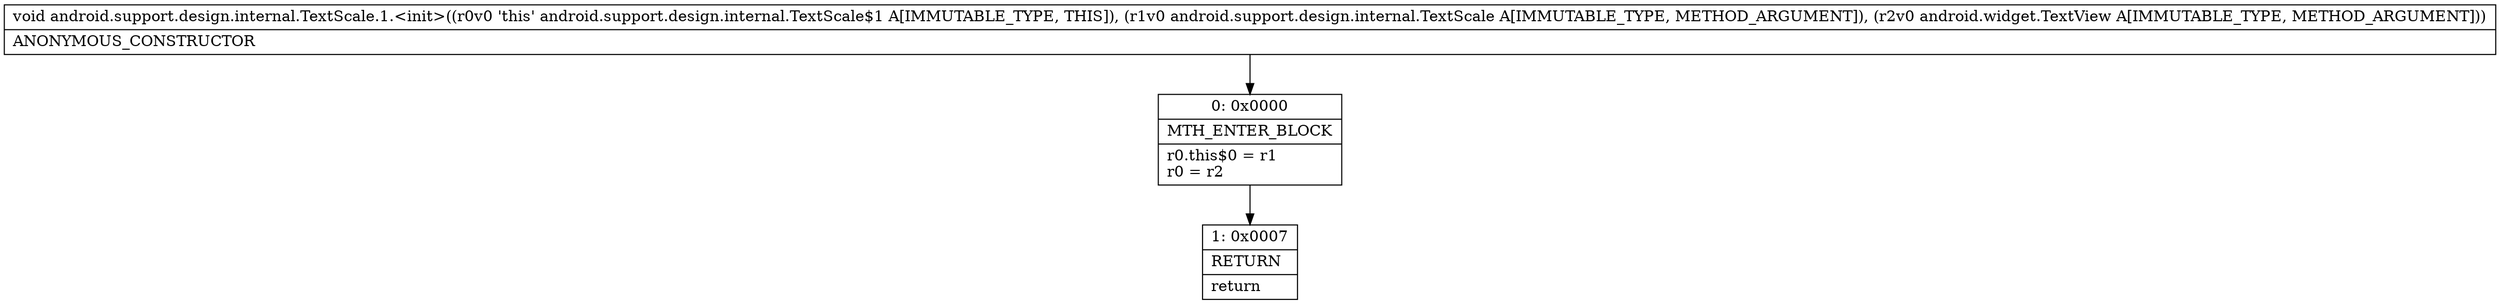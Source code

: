 digraph "CFG forandroid.support.design.internal.TextScale.1.\<init\>(Landroid\/support\/design\/internal\/TextScale;Landroid\/widget\/TextView;)V" {
Node_0 [shape=record,label="{0\:\ 0x0000|MTH_ENTER_BLOCK\l|r0.this$0 = r1\lr0 = r2\l}"];
Node_1 [shape=record,label="{1\:\ 0x0007|RETURN\l|return\l}"];
MethodNode[shape=record,label="{void android.support.design.internal.TextScale.1.\<init\>((r0v0 'this' android.support.design.internal.TextScale$1 A[IMMUTABLE_TYPE, THIS]), (r1v0 android.support.design.internal.TextScale A[IMMUTABLE_TYPE, METHOD_ARGUMENT]), (r2v0 android.widget.TextView A[IMMUTABLE_TYPE, METHOD_ARGUMENT]))  | ANONYMOUS_CONSTRUCTOR\l}"];
MethodNode -> Node_0;
Node_0 -> Node_1;
}

